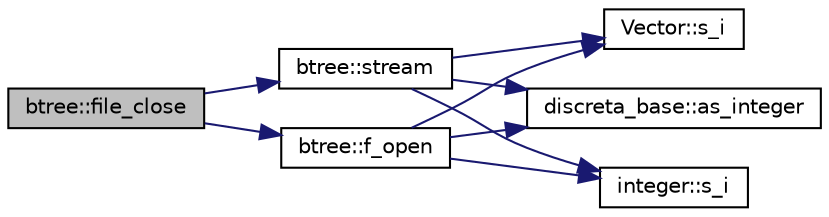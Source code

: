 digraph "btree::file_close"
{
  edge [fontname="Helvetica",fontsize="10",labelfontname="Helvetica",labelfontsize="10"];
  node [fontname="Helvetica",fontsize="10",shape=record];
  rankdir="LR";
  Node1086 [label="btree::file_close",height=0.2,width=0.4,color="black", fillcolor="grey75", style="filled", fontcolor="black"];
  Node1086 -> Node1087 [color="midnightblue",fontsize="10",style="solid",fontname="Helvetica"];
  Node1087 [label="btree::stream",height=0.2,width=0.4,color="black", fillcolor="white", style="filled",URL="$dd/db0/classbtree.html#af99e68df8c3674b7d77ed80a8bbcffac"];
  Node1087 -> Node1088 [color="midnightblue",fontsize="10",style="solid",fontname="Helvetica"];
  Node1088 [label="Vector::s_i",height=0.2,width=0.4,color="black", fillcolor="white", style="filled",URL="$d5/db2/class_vector.html#a1c4fe1752523df8119f70dd550244871"];
  Node1087 -> Node1089 [color="midnightblue",fontsize="10",style="solid",fontname="Helvetica"];
  Node1089 [label="discreta_base::as_integer",height=0.2,width=0.4,color="black", fillcolor="white", style="filled",URL="$d7/d71/classdiscreta__base.html#a00d7691eaf874fd283d942692fe8dd26"];
  Node1087 -> Node1090 [color="midnightblue",fontsize="10",style="solid",fontname="Helvetica"];
  Node1090 [label="integer::s_i",height=0.2,width=0.4,color="black", fillcolor="white", style="filled",URL="$d0/de5/classinteger.html#adf28e9f94d4c844adaa950deeb80b904"];
  Node1086 -> Node1091 [color="midnightblue",fontsize="10",style="solid",fontname="Helvetica"];
  Node1091 [label="btree::f_open",height=0.2,width=0.4,color="black", fillcolor="white", style="filled",URL="$dd/db0/classbtree.html#a192d74607f02ea8e0ad631d6e6fd6704"];
  Node1091 -> Node1088 [color="midnightblue",fontsize="10",style="solid",fontname="Helvetica"];
  Node1091 -> Node1089 [color="midnightblue",fontsize="10",style="solid",fontname="Helvetica"];
  Node1091 -> Node1090 [color="midnightblue",fontsize="10",style="solid",fontname="Helvetica"];
}
